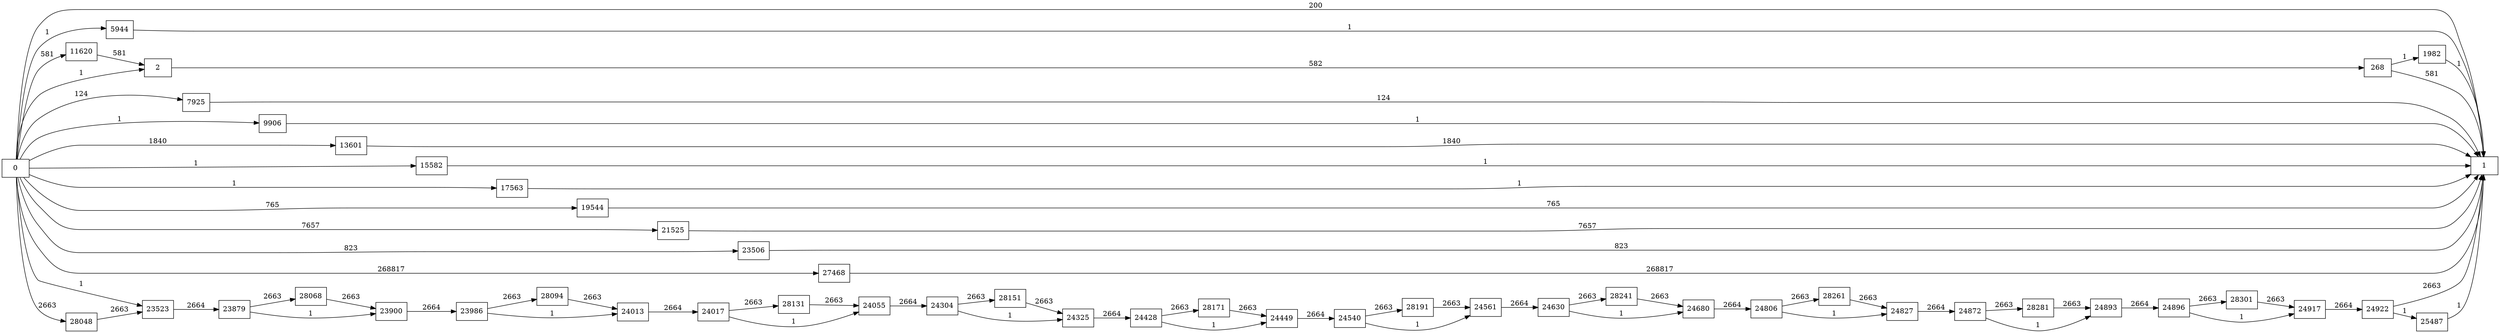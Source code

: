 digraph {
	graph [rankdir=LR]
	node [shape=rectangle]
	2 -> 268 [label=582]
	268 -> 1 [label=581]
	268 -> 1982 [label=1]
	1982 -> 1 [label=1]
	5944 -> 1 [label=1]
	7925 -> 1 [label=124]
	9906 -> 1 [label=1]
	11620 -> 2 [label=581]
	13601 -> 1 [label=1840]
	15582 -> 1 [label=1]
	17563 -> 1 [label=1]
	19544 -> 1 [label=765]
	21525 -> 1 [label=7657]
	23506 -> 1 [label=823]
	23523 -> 23879 [label=2664]
	23879 -> 23900 [label=1]
	23879 -> 28068 [label=2663]
	23900 -> 23986 [label=2664]
	23986 -> 24013 [label=1]
	23986 -> 28094 [label=2663]
	24013 -> 24017 [label=2664]
	24017 -> 24055 [label=1]
	24017 -> 28131 [label=2663]
	24055 -> 24304 [label=2664]
	24304 -> 24325 [label=1]
	24304 -> 28151 [label=2663]
	24325 -> 24428 [label=2664]
	24428 -> 24449 [label=1]
	24428 -> 28171 [label=2663]
	24449 -> 24540 [label=2664]
	24540 -> 24561 [label=1]
	24540 -> 28191 [label=2663]
	24561 -> 24630 [label=2664]
	24630 -> 24680 [label=1]
	24630 -> 28241 [label=2663]
	24680 -> 24806 [label=2664]
	24806 -> 24827 [label=1]
	24806 -> 28261 [label=2663]
	24827 -> 24872 [label=2664]
	24872 -> 24893 [label=1]
	24872 -> 28281 [label=2663]
	24893 -> 24896 [label=2664]
	24896 -> 24917 [label=1]
	24896 -> 28301 [label=2663]
	24917 -> 24922 [label=2664]
	24922 -> 1 [label=2663]
	24922 -> 25487 [label=1]
	25487 -> 1 [label=1]
	27468 -> 1 [label=268817]
	28048 -> 23523 [label=2663]
	28068 -> 23900 [label=2663]
	28094 -> 24013 [label=2663]
	28131 -> 24055 [label=2663]
	28151 -> 24325 [label=2663]
	28171 -> 24449 [label=2663]
	28191 -> 24561 [label=2663]
	28241 -> 24680 [label=2663]
	28261 -> 24827 [label=2663]
	28281 -> 24893 [label=2663]
	28301 -> 24917 [label=2663]
	0 -> 2 [label=1]
	0 -> 1 [label=200]
	0 -> 5944 [label=1]
	0 -> 7925 [label=124]
	0 -> 9906 [label=1]
	0 -> 11620 [label=581]
	0 -> 13601 [label=1840]
	0 -> 15582 [label=1]
	0 -> 17563 [label=1]
	0 -> 19544 [label=765]
	0 -> 21525 [label=7657]
	0 -> 23506 [label=823]
	0 -> 23523 [label=1]
	0 -> 27468 [label=268817]
	0 -> 28048 [label=2663]
}
